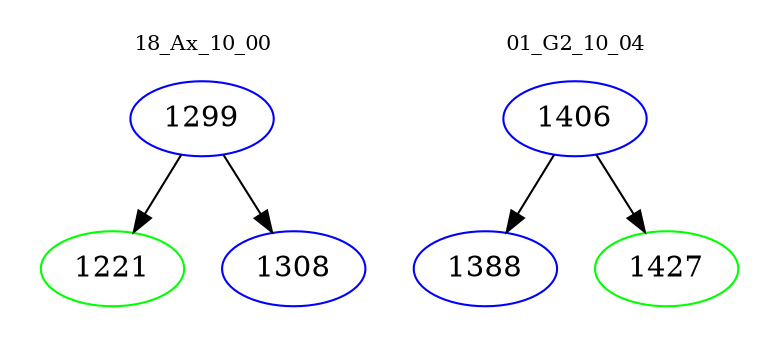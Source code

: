 digraph{
subgraph cluster_0 {
color = white
label = "18_Ax_10_00";
fontsize=10;
T0_1299 [label="1299", color="blue"]
T0_1299 -> T0_1221 [color="black"]
T0_1221 [label="1221", color="green"]
T0_1299 -> T0_1308 [color="black"]
T0_1308 [label="1308", color="blue"]
}
subgraph cluster_1 {
color = white
label = "01_G2_10_04";
fontsize=10;
T1_1406 [label="1406", color="blue"]
T1_1406 -> T1_1388 [color="black"]
T1_1388 [label="1388", color="blue"]
T1_1406 -> T1_1427 [color="black"]
T1_1427 [label="1427", color="green"]
}
}
